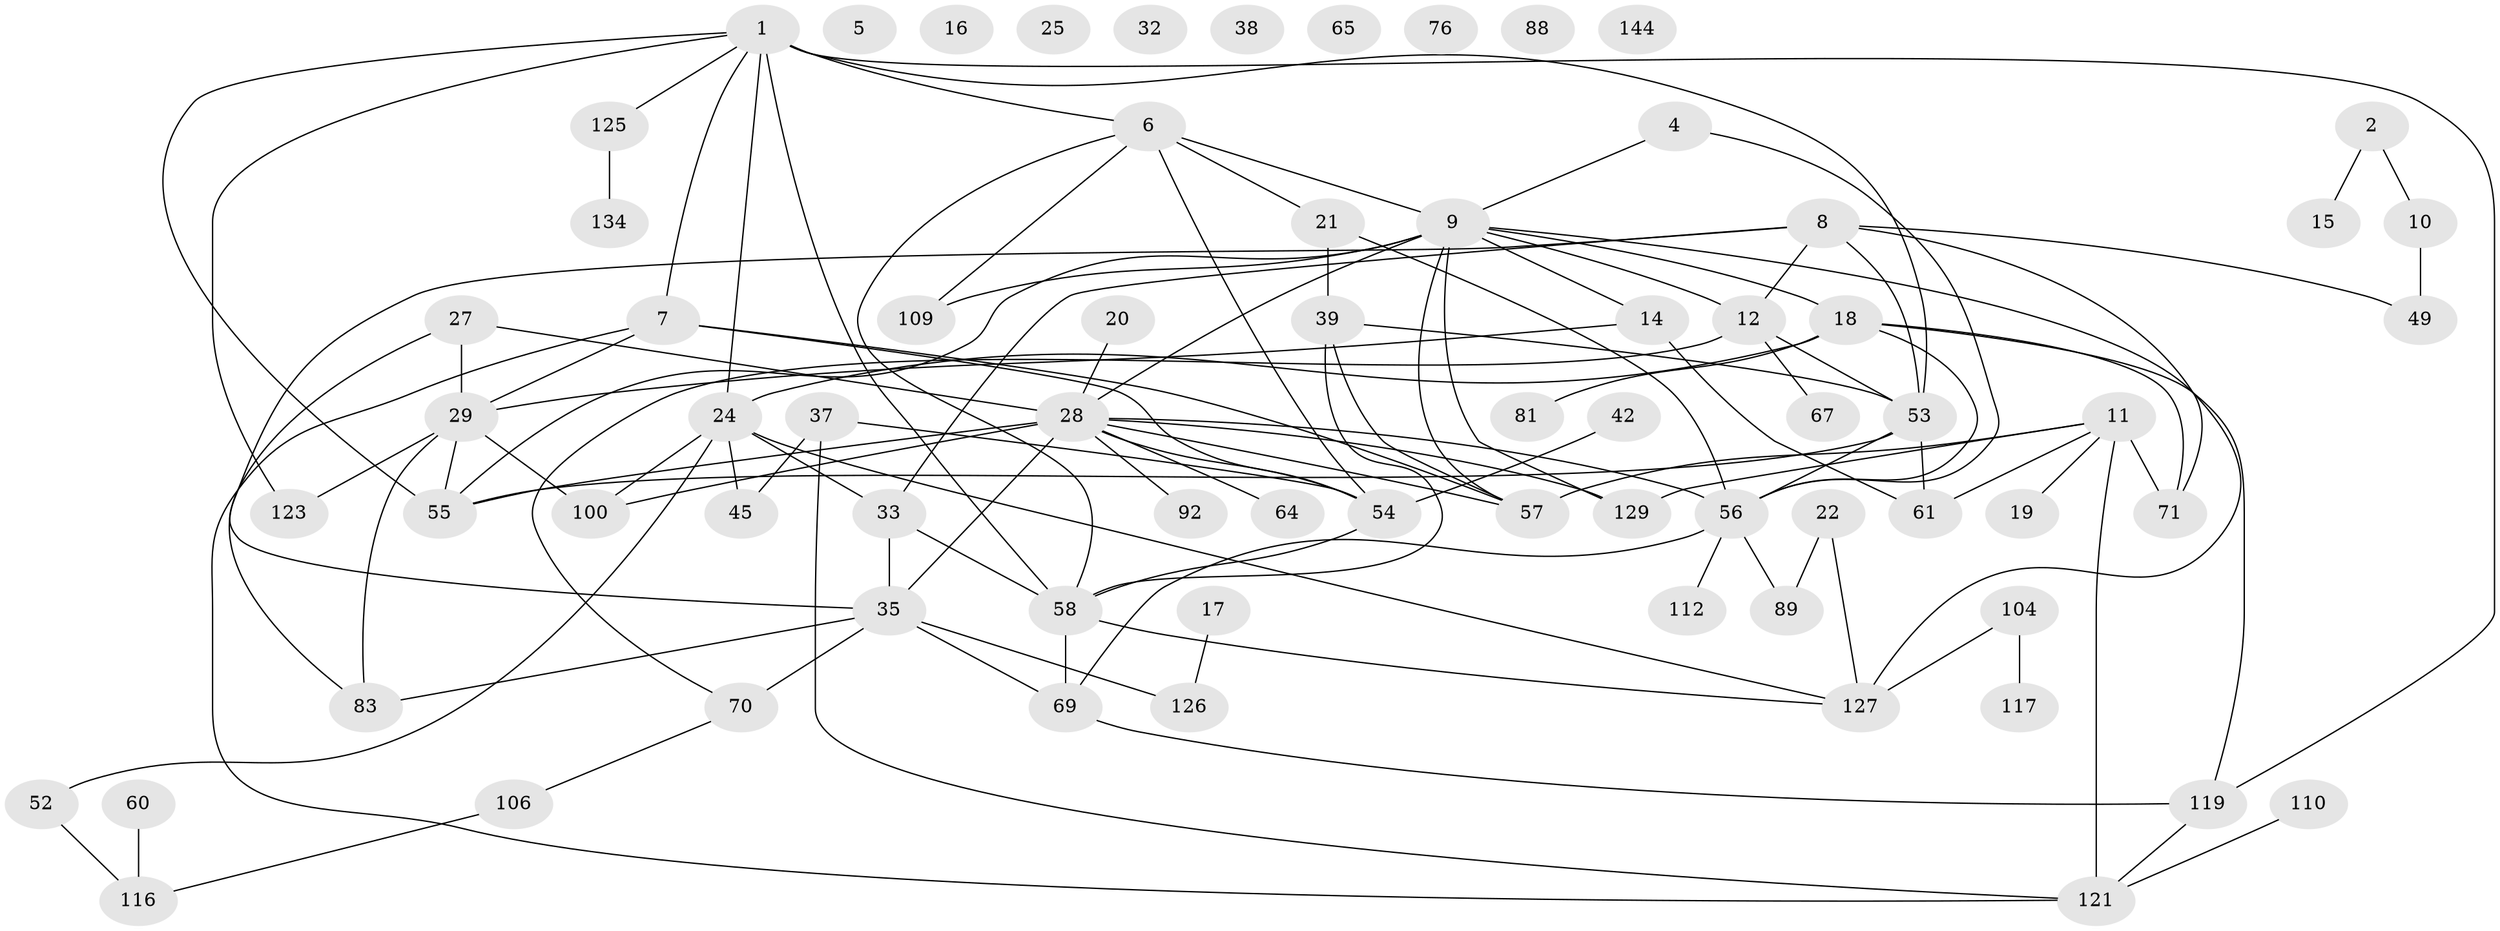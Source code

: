 // original degree distribution, {2: 0.2777777777777778, 1: 0.1736111111111111, 3: 0.19444444444444445, 0: 0.0625, 5: 0.10416666666666667, 4: 0.16666666666666666, 7: 0.013888888888888888, 6: 0.006944444444444444}
// Generated by graph-tools (version 1.1) at 2025/16/03/04/25 18:16:26]
// undirected, 72 vertices, 113 edges
graph export_dot {
graph [start="1"]
  node [color=gray90,style=filled];
  1 [super="+26"];
  2 [super="+3"];
  4;
  5;
  6 [super="+133+51"];
  7 [super="+23+41+44"];
  8 [super="+43+122+82"];
  9 [super="+47+13"];
  10;
  11 [super="+131+68+62"];
  12 [super="+77"];
  14 [super="+98+48"];
  15;
  16;
  17;
  18 [super="+103+74"];
  19;
  20;
  21 [super="+63+34"];
  22;
  24 [super="+118+36"];
  25;
  27 [super="+101"];
  28 [super="+115+124+59+30"];
  29 [super="+93"];
  32;
  33 [super="+91"];
  35 [super="+95"];
  37 [super="+50+46"];
  38;
  39 [super="+40"];
  42;
  45;
  49;
  52;
  53 [super="+120"];
  54 [super="+99"];
  55;
  56 [super="+130+135+111"];
  57 [super="+72"];
  58 [super="+94+113"];
  60;
  61;
  64;
  65;
  67;
  69 [super="+107"];
  70;
  71;
  76;
  81;
  83 [super="+84"];
  88;
  89 [super="+128"];
  92;
  100;
  104;
  106;
  109;
  110;
  112;
  116;
  117;
  119;
  121;
  123;
  125;
  126 [super="+142+143"];
  127;
  129;
  134;
  144;
  1 -- 125;
  1 -- 6;
  1 -- 7;
  1 -- 53;
  1 -- 55;
  1 -- 119 [weight=2];
  1 -- 24;
  1 -- 58;
  1 -- 123;
  2 -- 10;
  2 -- 15;
  4 -- 56;
  4 -- 9;
  6 -- 54;
  6 -- 109;
  6 -- 21;
  6 -- 58;
  6 -- 9;
  7 -- 121;
  7 -- 57;
  7 -- 29;
  7 -- 54;
  8 -- 71;
  8 -- 33;
  8 -- 35;
  8 -- 12;
  8 -- 49;
  8 -- 53;
  9 -- 28;
  9 -- 18;
  9 -- 55;
  9 -- 14;
  9 -- 129;
  9 -- 57;
  9 -- 12;
  9 -- 109;
  9 -- 127;
  10 -- 49;
  11 -- 61 [weight=2];
  11 -- 121;
  11 -- 129;
  11 -- 19;
  11 -- 71;
  11 -- 57;
  12 -- 67;
  12 -- 70;
  12 -- 53;
  14 -- 29;
  14 -- 61;
  17 -- 126;
  18 -- 119;
  18 -- 81;
  18 -- 71;
  18 -- 56;
  18 -- 24;
  20 -- 28;
  21 -- 56;
  21 -- 39;
  22 -- 127;
  22 -- 89;
  24 -- 33;
  24 -- 127;
  24 -- 100;
  24 -- 52;
  24 -- 45;
  27 -- 28;
  27 -- 83;
  27 -- 29;
  28 -- 129 [weight=2];
  28 -- 35;
  28 -- 92;
  28 -- 56;
  28 -- 64;
  28 -- 57;
  28 -- 100;
  28 -- 54;
  28 -- 55;
  29 -- 123;
  29 -- 83;
  29 -- 100;
  29 -- 55;
  33 -- 35;
  33 -- 58;
  35 -- 70;
  35 -- 126;
  35 -- 69;
  35 -- 83;
  37 -- 121;
  37 -- 54;
  37 -- 45;
  39 -- 58;
  39 -- 53;
  39 -- 57;
  42 -- 54;
  52 -- 116;
  53 -- 61;
  53 -- 55;
  53 -- 56;
  54 -- 58;
  56 -- 112;
  56 -- 89;
  56 -- 69;
  58 -- 69 [weight=2];
  58 -- 127;
  60 -- 116;
  69 -- 119;
  70 -- 106;
  104 -- 117;
  104 -- 127;
  106 -- 116;
  110 -- 121;
  119 -- 121;
  125 -- 134;
}
